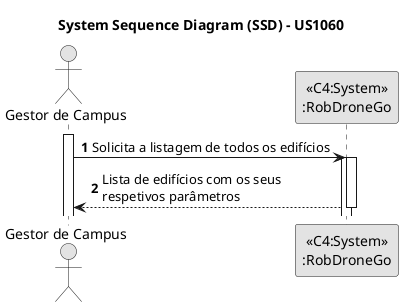 @startuml
skinparam monochrome true
skinparam packageStyle rectangle
skinparam shadowing false

title System Sequence Diagram (SSD) - US1060

autonumber

actor "Gestor de Campus"

activate "Gestor de Campus"
"Gestor de Campus" -> "<<C4:System>>\n:RobDroneGo": Solicita a listagem de todos os edifícios
activate "<<C4:System>>\n:RobDroneGo"
activate "<<C4:System>>\n:RobDroneGo"
"Gestor de Campus" <-- "<<C4:System>>\n:RobDroneGo": Lista de edifícios com os seus\nrespetivos parâmetros
deactivate "<<C4:System>>\n:RobDroneGo"
@enduml